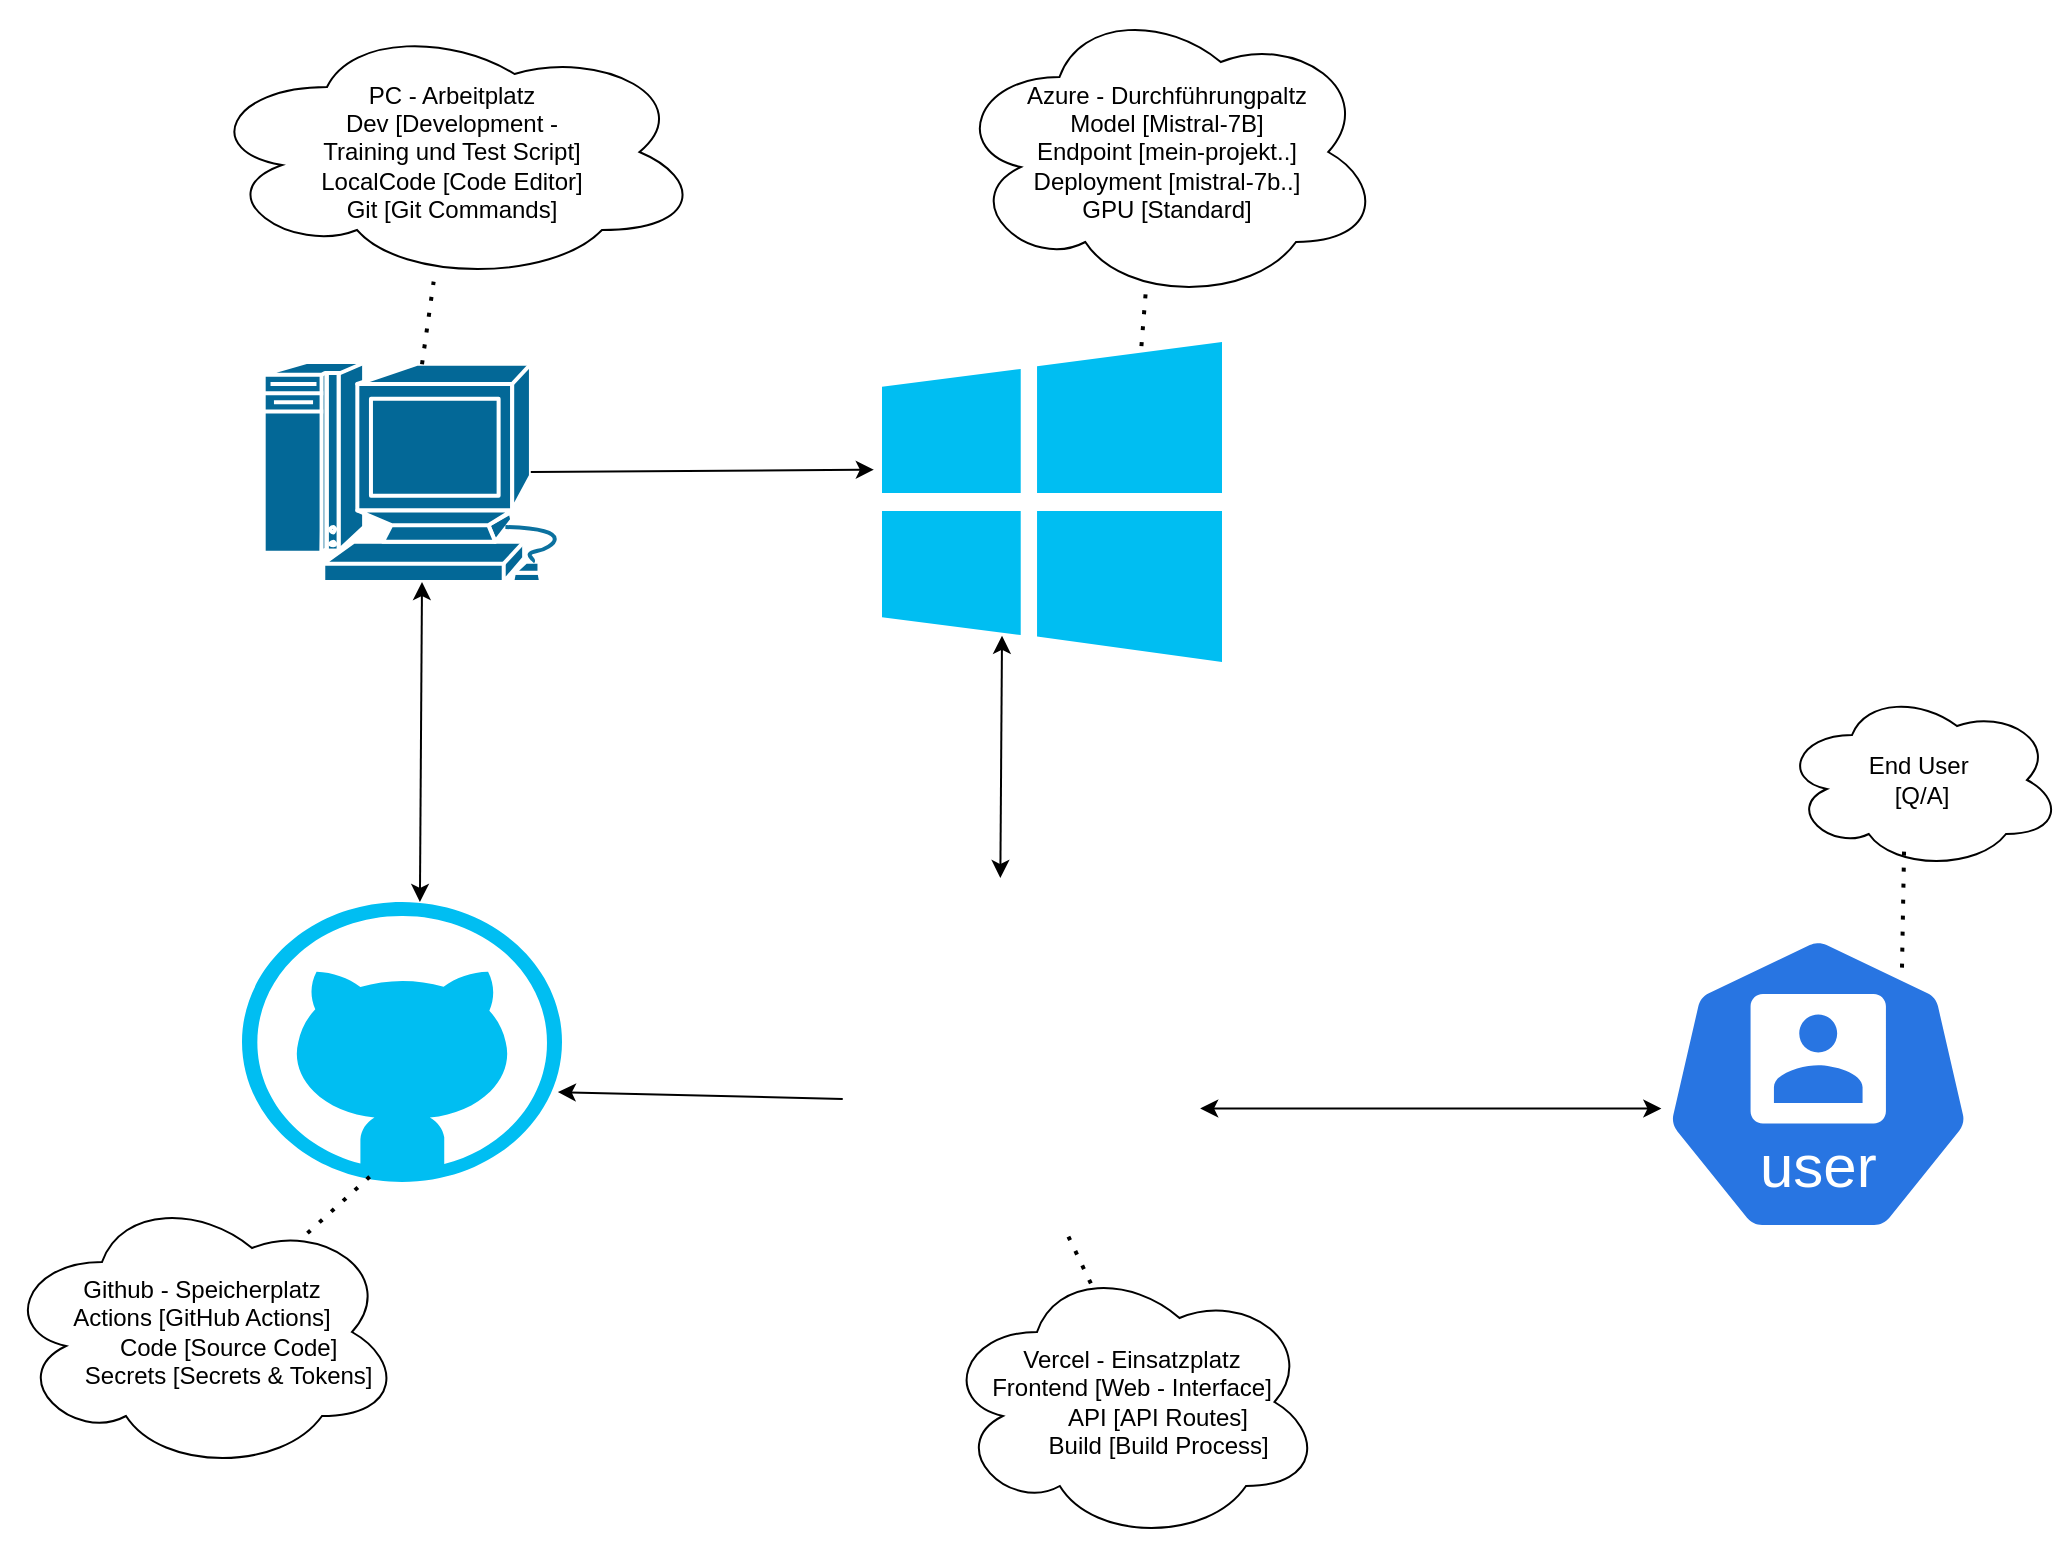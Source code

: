 <mxfile version="28.1.1">
  <diagram name="Seite-1" id="VR5Hl2ecJ1gErx-cC2PF">
    <mxGraphModel dx="2505" dy="2053" grid="1" gridSize="10" guides="1" tooltips="1" connect="1" arrows="1" fold="1" page="1" pageScale="1" pageWidth="827" pageHeight="1169" math="0" shadow="0">
      <root>
        <mxCell id="0" />
        <mxCell id="1" parent="0" />
        <mxCell id="KC657Wn0KXdlExSbz0wk-1" value="" style="shape=mxgraph.cisco.computers_and_peripherals.macintosh;html=1;pointerEvents=1;dashed=0;fillColor=#036897;strokeColor=#ffffff;strokeWidth=2;verticalLabelPosition=bottom;verticalAlign=top;align=center;outlineConnect=0;" vertex="1" parent="1">
          <mxGeometry x="-80" y="30" width="160" height="110" as="geometry" />
        </mxCell>
        <mxCell id="KC657Wn0KXdlExSbz0wk-5" value="&lt;div&gt;PC - Arbeitplatz&lt;/div&gt;&lt;div&gt;Dev [Development -&lt;/div&gt;&lt;div&gt;&lt;div&gt;Training und Test Script]&lt;/div&gt;&lt;/div&gt;&lt;div&gt;LocalCode [Code Editor]&lt;/div&gt;&lt;div&gt;Git [Git Commands]&lt;/div&gt;" style="ellipse;shape=cloud;whiteSpace=wrap;html=1;" vertex="1" parent="1">
          <mxGeometry x="-110" y="-140" width="250" height="130" as="geometry" />
        </mxCell>
        <mxCell id="KC657Wn0KXdlExSbz0wk-6" value="" style="endArrow=none;dashed=1;html=1;dashPattern=1 3;strokeWidth=2;rounded=0;exitX=0.5;exitY=0.01;exitDx=0;exitDy=0;exitPerimeter=0;" edge="1" parent="1" source="KC657Wn0KXdlExSbz0wk-1" target="KC657Wn0KXdlExSbz0wk-5">
          <mxGeometry width="50" height="50" relative="1" as="geometry">
            <mxPoint x="140" y="40" as="sourcePoint" />
            <mxPoint x="190" y="-10" as="targetPoint" />
          </mxGeometry>
        </mxCell>
        <mxCell id="KC657Wn0KXdlExSbz0wk-7" value="" style="verticalLabelPosition=bottom;html=1;verticalAlign=top;align=center;strokeColor=none;fillColor=#00BEF2;shape=mxgraph.azure.github_code;pointerEvents=1;" vertex="1" parent="1">
          <mxGeometry x="-90" y="300" width="160" height="140" as="geometry" />
        </mxCell>
        <mxCell id="KC657Wn0KXdlExSbz0wk-8" value="&lt;div&gt;Github - Speicherplatz&lt;/div&gt;&lt;div&gt;Actions [GitHub Actions]&lt;/div&gt;&amp;nbsp; &amp;nbsp; &amp;nbsp; &amp;nbsp; Code [Source Code]&lt;br&gt;&amp;nbsp; &amp;nbsp; &amp;nbsp; &amp;nbsp; Secrets [Secrets &amp;amp; Tokens]" style="ellipse;shape=cloud;whiteSpace=wrap;html=1;" vertex="1" parent="1">
          <mxGeometry x="-210" y="445" width="200" height="140" as="geometry" />
        </mxCell>
        <mxCell id="KC657Wn0KXdlExSbz0wk-9" value="" style="endArrow=none;dashed=1;html=1;dashPattern=1 3;strokeWidth=2;rounded=0;entryX=0.749;entryY=0.166;entryDx=0;entryDy=0;entryPerimeter=0;exitX=0.399;exitY=0.981;exitDx=0;exitDy=0;exitPerimeter=0;" edge="1" parent="1" source="KC657Wn0KXdlExSbz0wk-7" target="KC657Wn0KXdlExSbz0wk-8">
          <mxGeometry width="50" height="50" relative="1" as="geometry">
            <mxPoint x="103" y="310" as="sourcePoint" />
            <mxPoint x="-50" y="248" as="targetPoint" />
          </mxGeometry>
        </mxCell>
        <mxCell id="KC657Wn0KXdlExSbz0wk-10" value="" style="verticalLabelPosition=bottom;html=1;verticalAlign=top;align=center;strokeColor=none;fillColor=#00BEF2;shape=mxgraph.azure.azure_instance;" vertex="1" parent="1">
          <mxGeometry x="230" y="20" width="170" height="160" as="geometry" />
        </mxCell>
        <mxCell id="KC657Wn0KXdlExSbz0wk-11" value="&lt;div&gt;Azure - Durchführungpaltz&lt;/div&gt;&lt;div&gt;Model [Mistral-7B]&lt;/div&gt;&lt;div&gt;Endpoint [mein-projekt..]&lt;/div&gt;&lt;div&gt;Deployment [mistral-7b..]&lt;/div&gt;&lt;div&gt;GPU [Standard]&lt;/div&gt;" style="ellipse;shape=cloud;whiteSpace=wrap;html=1;" vertex="1" parent="1">
          <mxGeometry x="265" y="-150" width="215" height="150" as="geometry" />
        </mxCell>
        <mxCell id="KC657Wn0KXdlExSbz0wk-12" value="" style="endArrow=none;dashed=1;html=1;dashPattern=1 3;strokeWidth=2;rounded=0;entryX=0.451;entryY=0.959;entryDx=0;entryDy=0;entryPerimeter=0;exitX=0.763;exitY=0.013;exitDx=0;exitDy=0;exitPerimeter=0;" edge="1" parent="1" source="KC657Wn0KXdlExSbz0wk-10" target="KC657Wn0KXdlExSbz0wk-11">
          <mxGeometry width="50" height="50" relative="1" as="geometry">
            <mxPoint x="450" y="520" as="sourcePoint" />
            <mxPoint x="320" y="490" as="targetPoint" />
          </mxGeometry>
        </mxCell>
        <mxCell id="KC657Wn0KXdlExSbz0wk-13" value="" style="shape=image;html=1;verticalAlign=top;verticalLabelPosition=bottom;labelBackgroundColor=#ffffff;imageAspect=0;aspect=fixed;image=https://icons.diagrams.net/icon-cache1/Ionicons_Fill_Vol_2-2187/logo-vercel-632.svg" vertex="1" parent="1">
          <mxGeometry x="210" y="284" width="182" height="182" as="geometry" />
        </mxCell>
        <mxCell id="KC657Wn0KXdlExSbz0wk-14" value="&lt;div&gt;Vercel - Einsatzplatz&lt;/div&gt;&lt;div&gt;Frontend [Web - Interface]&lt;/div&gt;&amp;nbsp; &amp;nbsp; &amp;nbsp; &amp;nbsp; API [API Routes]&lt;br&gt;&amp;nbsp; &amp;nbsp; &amp;nbsp; &amp;nbsp; Build [Build Process]" style="ellipse;shape=cloud;whiteSpace=wrap;html=1;" vertex="1" parent="1">
          <mxGeometry x="260" y="480" width="190" height="140" as="geometry" />
        </mxCell>
        <mxCell id="KC657Wn0KXdlExSbz0wk-15" value="" style="endArrow=none;dashed=1;html=1;dashPattern=1 3;strokeWidth=2;rounded=0;entryX=0.4;entryY=0.1;entryDx=0;entryDy=0;entryPerimeter=0;exitX=0.622;exitY=1.007;exitDx=0;exitDy=0;exitPerimeter=0;" edge="1" parent="1" source="KC657Wn0KXdlExSbz0wk-13" target="KC657Wn0KXdlExSbz0wk-14">
          <mxGeometry width="50" height="50" relative="1" as="geometry">
            <mxPoint x="390" y="429.915" as="sourcePoint" />
            <mxPoint x="456.91" y="390.0" as="targetPoint" />
          </mxGeometry>
        </mxCell>
        <mxCell id="KC657Wn0KXdlExSbz0wk-17" value="" style="aspect=fixed;sketch=0;html=1;dashed=0;whitespace=wrap;verticalLabelPosition=bottom;verticalAlign=top;fillColor=#2875E2;strokeColor=#ffffff;points=[[0.005,0.63,0],[0.1,0.2,0],[0.9,0.2,0],[0.5,0,0],[0.995,0.63,0],[0.72,0.99,0],[0.5,1,0],[0.28,0.99,0]];shape=mxgraph.kubernetes.icon2;kubernetesLabel=1;prIcon=user" vertex="1" parent="1">
          <mxGeometry x="620" y="316" width="156.25" height="150" as="geometry" />
        </mxCell>
        <mxCell id="KC657Wn0KXdlExSbz0wk-18" value="" style="endArrow=classic;startArrow=classic;html=1;rounded=0;entryX=0.5;entryY=1;entryDx=0;entryDy=0;entryPerimeter=0;exitX=0.556;exitY=0;exitDx=0;exitDy=0;exitPerimeter=0;" edge="1" parent="1" source="KC657Wn0KXdlExSbz0wk-7" target="KC657Wn0KXdlExSbz0wk-1">
          <mxGeometry width="50" height="50" relative="1" as="geometry">
            <mxPoint x="85" y="245" as="sourcePoint" />
            <mxPoint x="135" y="195" as="targetPoint" />
          </mxGeometry>
        </mxCell>
        <mxCell id="KC657Wn0KXdlExSbz0wk-19" value="" style="endArrow=classic;html=1;rounded=0;entryX=-0.024;entryY=0.399;entryDx=0;entryDy=0;entryPerimeter=0;exitX=0.84;exitY=0.5;exitDx=0;exitDy=0;exitPerimeter=0;" edge="1" parent="1" source="KC657Wn0KXdlExSbz0wk-1" target="KC657Wn0KXdlExSbz0wk-10">
          <mxGeometry width="50" height="50" relative="1" as="geometry">
            <mxPoint x="160" y="70" as="sourcePoint" />
            <mxPoint x="210" y="20" as="targetPoint" />
          </mxGeometry>
        </mxCell>
        <mxCell id="KC657Wn0KXdlExSbz0wk-20" value="" style="endArrow=classic;html=1;rounded=0;entryX=0.987;entryY=0.679;entryDx=0;entryDy=0;entryPerimeter=0;exitX=0.002;exitY=0.629;exitDx=0;exitDy=0;exitPerimeter=0;" edge="1" parent="1" source="KC657Wn0KXdlExSbz0wk-13" target="KC657Wn0KXdlExSbz0wk-7">
          <mxGeometry width="50" height="50" relative="1" as="geometry">
            <mxPoint x="200" y="460" as="sourcePoint" />
            <mxPoint x="230" y="340" as="targetPoint" />
          </mxGeometry>
        </mxCell>
        <mxCell id="KC657Wn0KXdlExSbz0wk-21" value="" style="endArrow=classic;startArrow=classic;html=1;rounded=0;entryX=0.353;entryY=0.918;entryDx=0;entryDy=0;entryPerimeter=0;exitX=0.435;exitY=0.022;exitDx=0;exitDy=0;exitPerimeter=0;" edge="1" parent="1" source="KC657Wn0KXdlExSbz0wk-13" target="KC657Wn0KXdlExSbz0wk-10">
          <mxGeometry width="50" height="50" relative="1" as="geometry">
            <mxPoint x="330" y="355" as="sourcePoint" />
            <mxPoint x="380" y="305" as="targetPoint" />
          </mxGeometry>
        </mxCell>
        <mxCell id="KC657Wn0KXdlExSbz0wk-23" value="" style="endArrow=classic;startArrow=classic;html=1;rounded=0;exitX=0.984;exitY=0.655;exitDx=0;exitDy=0;exitPerimeter=0;entryX=-0.002;entryY=0.582;entryDx=0;entryDy=0;entryPerimeter=0;" edge="1" parent="1" source="KC657Wn0KXdlExSbz0wk-13" target="KC657Wn0KXdlExSbz0wk-17">
          <mxGeometry width="50" height="50" relative="1" as="geometry">
            <mxPoint x="460" y="400" as="sourcePoint" />
            <mxPoint x="620" y="403" as="targetPoint" />
          </mxGeometry>
        </mxCell>
        <mxCell id="KC657Wn0KXdlExSbz0wk-24" value="&lt;div&gt;End User&amp;nbsp;&lt;/div&gt;&lt;div&gt;[Q/A]&lt;/div&gt;" style="ellipse;shape=cloud;whiteSpace=wrap;html=1;" vertex="1" parent="1">
          <mxGeometry x="680" y="194" width="140" height="90" as="geometry" />
        </mxCell>
        <mxCell id="KC657Wn0KXdlExSbz0wk-25" value="" style="endArrow=none;dashed=1;html=1;dashPattern=1 3;strokeWidth=2;rounded=0;exitX=0.768;exitY=0.112;exitDx=0;exitDy=0;exitPerimeter=0;entryX=0.436;entryY=0.887;entryDx=0;entryDy=0;entryPerimeter=0;" edge="1" parent="1" source="KC657Wn0KXdlExSbz0wk-17" target="KC657Wn0KXdlExSbz0wk-24">
          <mxGeometry width="50" height="50" relative="1" as="geometry">
            <mxPoint x="678.25" y="239" as="sourcePoint" />
            <mxPoint x="720" y="210" as="targetPoint" />
          </mxGeometry>
        </mxCell>
      </root>
    </mxGraphModel>
  </diagram>
</mxfile>
